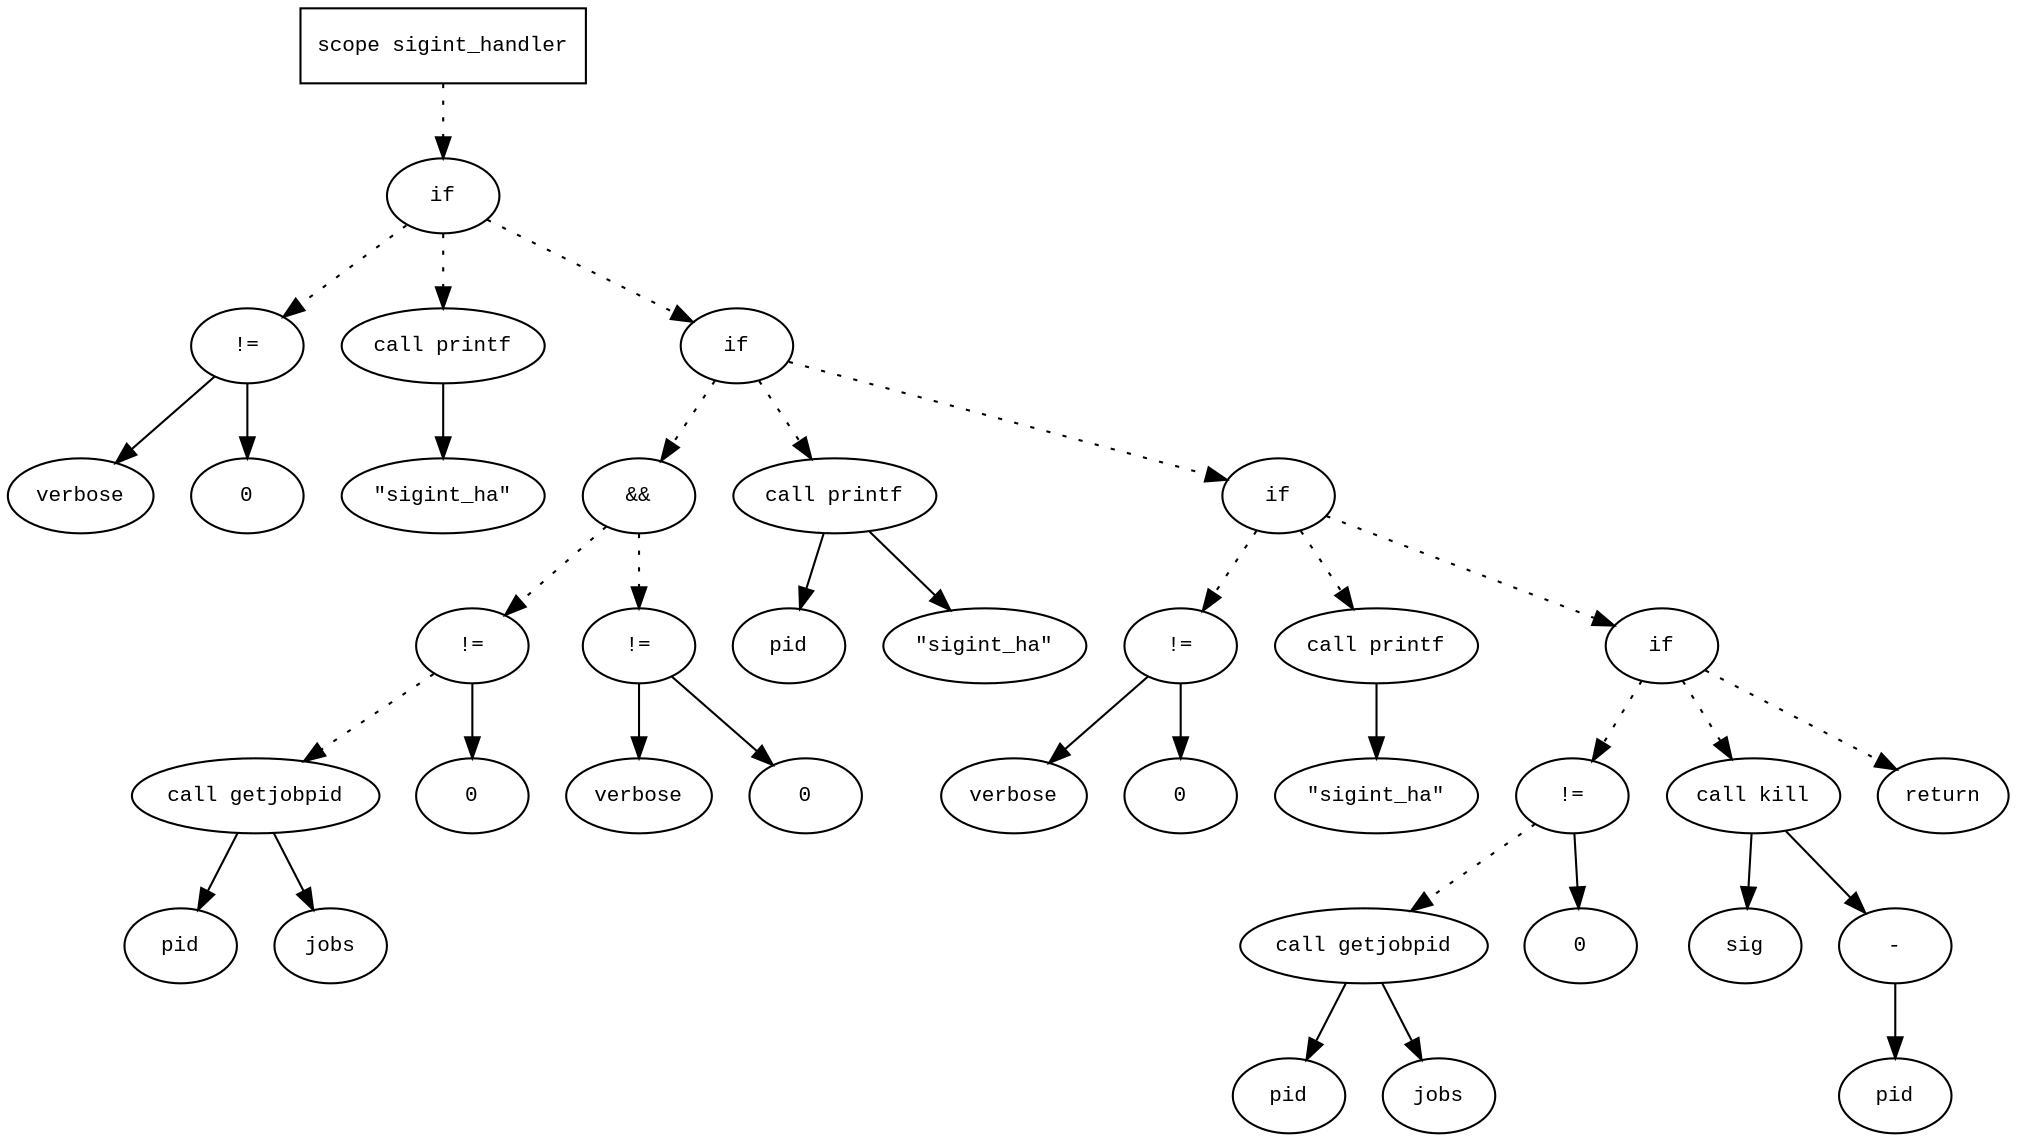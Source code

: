 digraph AST {
  graph [fontname="Times New Roman",fontsize=10];
  node  [fontname="Courier New",fontsize=10];
  edge  [fontname="Times New Roman",fontsize=10];

  node1 [label="scope sigint_handler",shape=box];
  node2 [label="if",shape=ellipse];
  node1 -> node2 [style=dotted];
  node3 [label="!=",shape=ellipse];
  node4 [label="verbose",shape=ellipse];
  node3 -> node4;
  node5 [label="0",shape=ellipse];
  node3 -> node5;
  node2 -> node3 [style=dotted];
  node6 [label="call printf",shape=ellipse];
  node7 [label="\"sigint_ha\"",shape=ellipse];
  node6 -> node7;
  node2 -> node6 [style=dotted];
  node8 [label="if",shape=ellipse];
  node2 -> node8 [style=dotted];
  node9 [label="&&",shape=ellipse];
  node10 [label="!=",shape=ellipse];
  node11 [label="call getjobpid",shape=ellipse];
  node12 [label="pid",shape=ellipse];
  node11 -> node12;
  node13 [label="jobs",shape=ellipse];
  node11 -> node13;
  node10 -> node11 [style=dotted];
  node14 [label="0",shape=ellipse];
  node10 -> node14;
  node9 -> node10 [style=dotted];
  node15 [label="!=",shape=ellipse];
  node16 [label="verbose",shape=ellipse];
  node15 -> node16;
  node17 [label="0",shape=ellipse];
  node15 -> node17;
  node9 -> node15 [style=dotted];
  node8 -> node9 [style=dotted];
  node18 [label="call printf",shape=ellipse];
  node19 [label="pid",shape=ellipse];
  node18 -> node19;
  node20 [label="\"sigint_ha\"",shape=ellipse];
  node18 -> node20;
  node8 -> node18 [style=dotted];
  node21 [label="if",shape=ellipse];
  node8 -> node21 [style=dotted];
  node22 [label="!=",shape=ellipse];
  node23 [label="verbose",shape=ellipse];
  node22 -> node23;
  node24 [label="0",shape=ellipse];
  node22 -> node24;
  node21 -> node22 [style=dotted];
  node25 [label="call printf",shape=ellipse];
  node26 [label="\"sigint_ha\"",shape=ellipse];
  node25 -> node26;
  node21 -> node25 [style=dotted];
  node27 [label="if",shape=ellipse];
  node21 -> node27 [style=dotted];
  node28 [label="!=",shape=ellipse];
  node29 [label="call getjobpid",shape=ellipse];
  node30 [label="pid",shape=ellipse];
  node29 -> node30;
  node31 [label="jobs",shape=ellipse];
  node29 -> node31;
  node28 -> node29 [style=dotted];
  node32 [label="0",shape=ellipse];
  node28 -> node32;
  node27 -> node28 [style=dotted];
  node33 [label="call kill",shape=ellipse];
  node34 [label="sig",shape=ellipse];
  node33 -> node34;
  node35 [label="-",shape=ellipse];
  node36 [label="pid",shape=ellipse];
  node35 -> node36;
  node33 -> node35;
  node27 -> node33 [style=dotted];
  node37 [label="return",shape=ellipse];
  node27 -> node37 [style=dotted];
} 